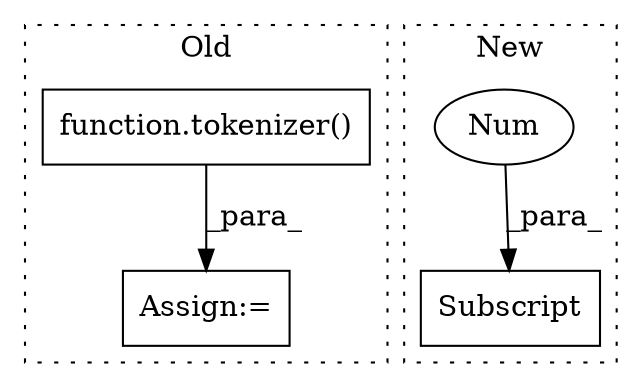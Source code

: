 digraph G {
subgraph cluster0 {
1 [label="function.tokenizer()" a="75" s="1852,1878" l="19,52" shape="box"];
3 [label="Assign:=" a="68" s="1849" l="3" shape="box"];
label = "Old";
style="dotted";
}
subgraph cluster1 {
2 [label="Subscript" a="63" s="2023,0" l="30,0" shape="box"];
4 [label="Num" a="76" s="2051" l="1" shape="ellipse"];
label = "New";
style="dotted";
}
1 -> 3 [label="_para_"];
4 -> 2 [label="_para_"];
}